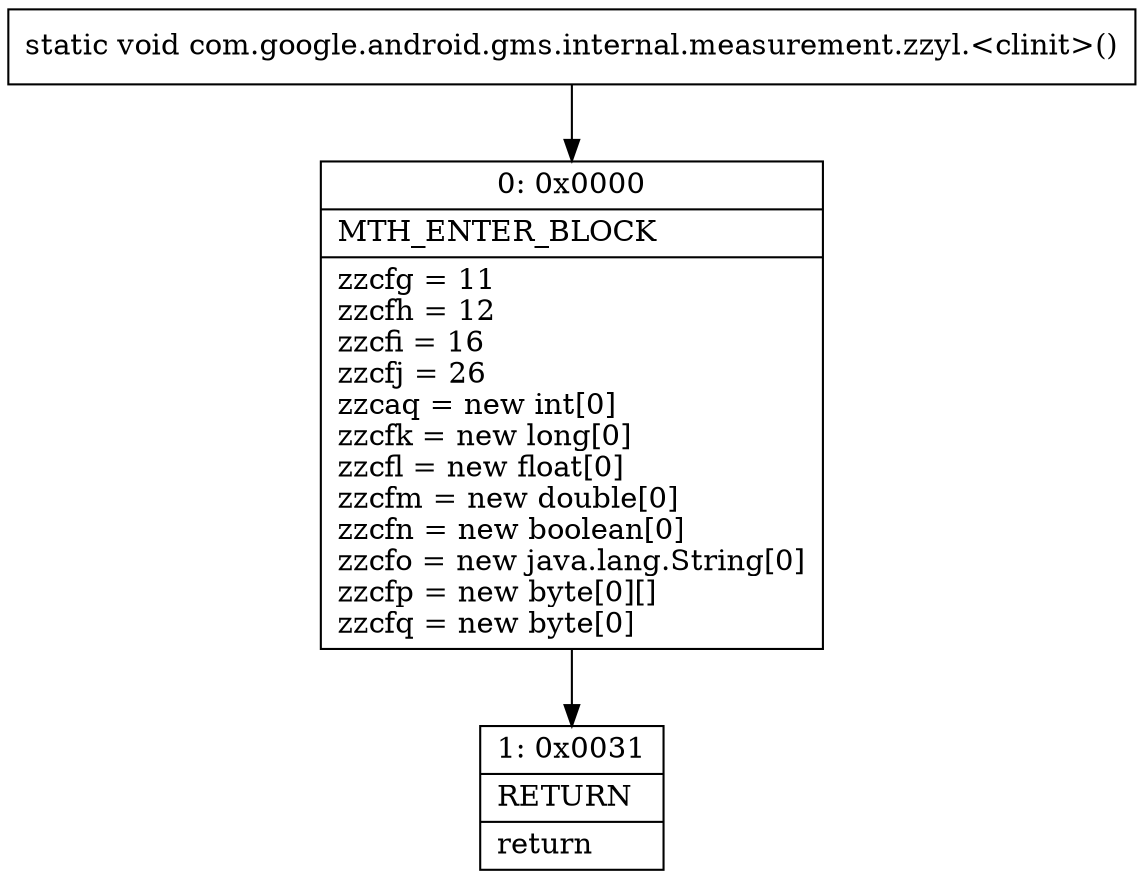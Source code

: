 digraph "CFG forcom.google.android.gms.internal.measurement.zzyl.\<clinit\>()V" {
Node_0 [shape=record,label="{0\:\ 0x0000|MTH_ENTER_BLOCK\l|zzcfg = 11\lzzcfh = 12\lzzcfi = 16\lzzcfj = 26\lzzcaq = new int[0]\lzzcfk = new long[0]\lzzcfl = new float[0]\lzzcfm = new double[0]\lzzcfn = new boolean[0]\lzzcfo = new java.lang.String[0]\lzzcfp = new byte[0][]\lzzcfq = new byte[0]\l}"];
Node_1 [shape=record,label="{1\:\ 0x0031|RETURN\l|return\l}"];
MethodNode[shape=record,label="{static void com.google.android.gms.internal.measurement.zzyl.\<clinit\>() }"];
MethodNode -> Node_0;
Node_0 -> Node_1;
}

